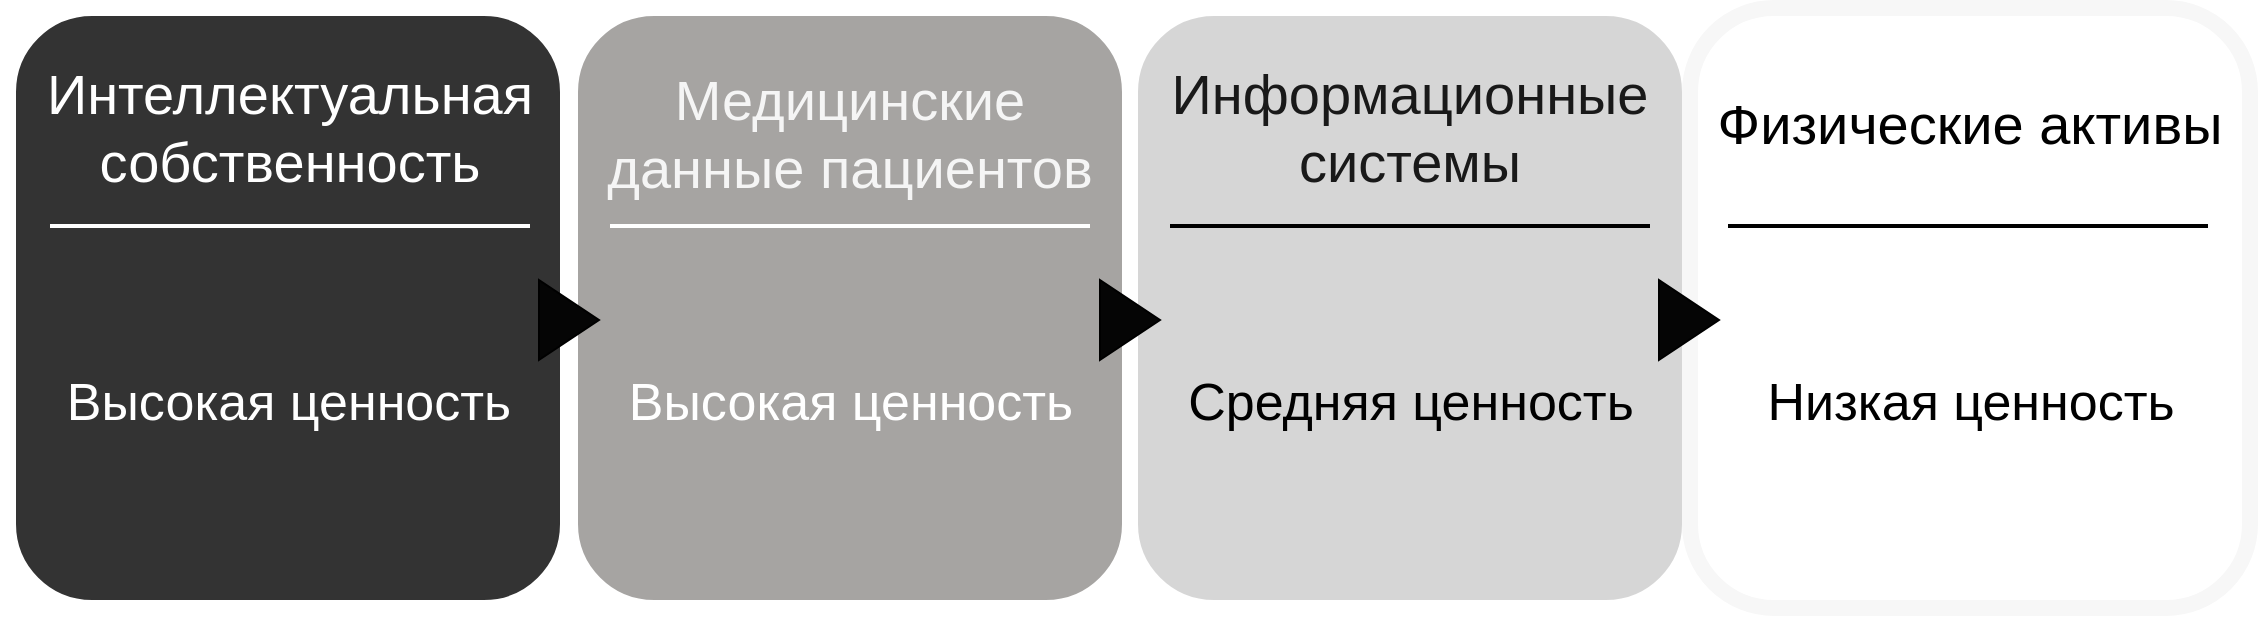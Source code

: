 <mxfile version="24.2.2" type="github">
  <diagram name="Page-1" id="12e1b939-464a-85fe-373e-61e167be1490">
    <mxGraphModel dx="1466" dy="873" grid="1" gridSize="10" guides="1" tooltips="1" connect="1" arrows="1" fold="1" page="1" pageScale="1.5" pageWidth="1169" pageHeight="826" background="none" math="0" shadow="0">
      <root>
        <mxCell id="0" />
        <mxCell id="1" parent="0" />
        <mxCell id="-kn-z4PdYKmyfjnBOpyf-2" value="" style="whiteSpace=wrap;html=1;rounded=1;shadow=0;strokeWidth=8;fontSize=20;align=center;fillColor=#333333;strokeColor=#FFFFFF;" vertex="1" parent="1">
          <mxGeometry x="316" y="850" width="280" height="300" as="geometry" />
        </mxCell>
        <mxCell id="-kn-z4PdYKmyfjnBOpyf-3" value="" style="whiteSpace=wrap;html=1;rounded=1;shadow=0;strokeWidth=8;fontSize=20;align=center;fillColor=#A6A4A2;strokeColor=#FFFFFF;" vertex="1" parent="1">
          <mxGeometry x="597" y="850" width="280" height="300" as="geometry" />
        </mxCell>
        <mxCell id="-kn-z4PdYKmyfjnBOpyf-4" value="" style="whiteSpace=wrap;html=1;rounded=1;shadow=0;strokeWidth=8;fontSize=20;align=center;fillColor=#D6D6D6;strokeColor=#FFFFFF;" vertex="1" parent="1">
          <mxGeometry x="877" y="850" width="280" height="300" as="geometry" />
        </mxCell>
        <mxCell id="-kn-z4PdYKmyfjnBOpyf-5" value="" style="whiteSpace=wrap;html=1;rounded=1;shadow=0;strokeWidth=8;fontSize=20;align=center;strokeColor=#F7F7F7;" vertex="1" parent="1">
          <mxGeometry x="1157" y="850" width="280" height="300" as="geometry" />
        </mxCell>
        <mxCell id="-kn-z4PdYKmyfjnBOpyf-9" value="&lt;font style=&quot;font-size: 26px;&quot;&gt;Высокая ценность&lt;/font&gt;" style="text;html=1;align=center;verticalAlign=middle;resizable=0;points=[];autosize=1;fontColor=#ffffff;fontSize=26;" vertex="1" parent="1">
          <mxGeometry x="331" y="1027" width="250" height="40" as="geometry" />
        </mxCell>
        <mxCell id="-kn-z4PdYKmyfjnBOpyf-13" value="&lt;span lang=&quot;RU&quot; style=&quot;font-weight: 400; text-align: start; font-size: 28px;&quot;&gt;&lt;font color=&quot;#f5f5f5&quot; style=&quot;font-size: 28px;&quot; face=&quot;Helvetica&quot;&gt;Медицинские данные пациентов&lt;/font&gt;&lt;/span&gt;&lt;span style=&quot;color: rgb(0, 0, 0); font-size: 28px; font-weight: 400; text-align: start;&quot;&gt;&lt;/span&gt;" style="text;html=1;strokeColor=none;fillColor=none;align=center;verticalAlign=middle;whiteSpace=wrap;rounded=0;shadow=0;fontSize=28;fontColor=#FFFFFF;fontStyle=1" vertex="1" parent="1">
          <mxGeometry x="597" y="878" width="280" height="70" as="geometry" />
        </mxCell>
        <mxCell id="-kn-z4PdYKmyfjnBOpyf-14" value="" style="line;strokeWidth=2;html=1;rounded=0;shadow=0;fontSize=27;align=center;fillColor=none;strokeColor=#FFFFFF;" vertex="1" parent="1">
          <mxGeometry x="337" y="954" width="240" height="10" as="geometry" />
        </mxCell>
        <mxCell id="-kn-z4PdYKmyfjnBOpyf-15" value="&lt;span style=&quot;font-weight: 400; text-align: start;&quot; lang=&quot;RU&quot;&gt;&lt;font face=&quot;Helvetica&quot; style=&quot;font-size: 28px;&quot;&gt;Интеллектуальная собственность&lt;/font&gt;&lt;/span&gt;&lt;span style=&quot;color: rgb(0, 0, 0); font-size: medium; font-weight: 400; text-align: start;&quot;&gt;&lt;/span&gt;" style="text;html=1;strokeColor=none;fillColor=none;align=center;verticalAlign=middle;whiteSpace=wrap;rounded=0;shadow=0;fontSize=27;fontColor=#FFFFFF;fontStyle=1" vertex="1" parent="1">
          <mxGeometry x="317" y="880" width="280" height="60" as="geometry" />
        </mxCell>
        <mxCell id="-kn-z4PdYKmyfjnBOpyf-16" value="" style="line;strokeWidth=2;html=1;rounded=0;shadow=0;fontSize=27;align=center;fillColor=none;strokeColor=#FFFFFF;" vertex="1" parent="1">
          <mxGeometry x="617" y="954" width="240" height="10" as="geometry" />
        </mxCell>
        <mxCell id="-kn-z4PdYKmyfjnBOpyf-17" value="&lt;span style=&quot;font-weight: 400; text-align: start;&quot; lang=&quot;RU&quot;&gt;&lt;font color=&quot;#191919&quot; face=&quot;Helvetica&quot; style=&quot;font-size: 28px;&quot;&gt;Информационные системы&lt;/font&gt;&lt;/span&gt;&lt;span style=&quot;font-size: medium; font-weight: 400; text-align: start;&quot;&gt;&lt;/span&gt;" style="text;html=1;strokeColor=none;fillColor=none;align=center;verticalAlign=middle;whiteSpace=wrap;rounded=0;shadow=0;fontSize=27;fontColor=#000000;fontStyle=1" vertex="1" parent="1">
          <mxGeometry x="877" y="880" width="280" height="60" as="geometry" />
        </mxCell>
        <mxCell id="-kn-z4PdYKmyfjnBOpyf-18" value="" style="line;strokeWidth=2;html=1;rounded=0;shadow=0;fontSize=27;align=center;fillColor=none;strokeColor=#000000;fontColor=#000000;labelBackgroundColor=#000000;" vertex="1" parent="1">
          <mxGeometry x="897" y="954" width="240" height="10" as="geometry" />
        </mxCell>
        <mxCell id="-kn-z4PdYKmyfjnBOpyf-19" value="&lt;span style=&quot;font-weight: 400; text-align: start;&quot; lang=&quot;RU&quot;&gt;&lt;font face=&quot;Helvetica&quot; style=&quot;font-size: 28px;&quot;&gt;Физические активы&lt;/font&gt;&lt;/span&gt;&lt;span style=&quot;font-size: medium; font-weight: 400; text-align: start;&quot;&gt;&lt;/span&gt;" style="text;html=1;strokeColor=none;fillColor=none;align=center;verticalAlign=middle;whiteSpace=wrap;rounded=0;shadow=0;fontSize=27;fontColor=#000000;fontStyle=1" vertex="1" parent="1">
          <mxGeometry x="1165" y="878" width="264" height="60" as="geometry" />
        </mxCell>
        <mxCell id="-kn-z4PdYKmyfjnBOpyf-20" value="" style="line;strokeWidth=2;html=1;rounded=0;shadow=0;fontSize=27;align=center;fillColor=none;strokeColor=#000000;fontColor=#000000;labelBackgroundColor=#000000;" vertex="1" parent="1">
          <mxGeometry x="1176" y="954" width="240" height="10" as="geometry" />
        </mxCell>
        <mxCell id="-kn-z4PdYKmyfjnBOpyf-21" value="" style="triangle;whiteSpace=wrap;html=1;fillColor=#050505;" vertex="1" parent="1">
          <mxGeometry x="581.5" y="986" width="30" height="40" as="geometry" />
        </mxCell>
        <mxCell id="-kn-z4PdYKmyfjnBOpyf-23" value="" style="triangle;whiteSpace=wrap;html=1;fillColor=#050505;" vertex="1" parent="1">
          <mxGeometry x="862" y="986" width="30" height="40" as="geometry" />
        </mxCell>
        <mxCell id="-kn-z4PdYKmyfjnBOpyf-25" value="" style="triangle;whiteSpace=wrap;html=1;fillColor=#050505;" vertex="1" parent="1">
          <mxGeometry x="1141.5" y="986" width="30" height="40" as="geometry" />
        </mxCell>
        <mxCell id="-kn-z4PdYKmyfjnBOpyf-26" value="&lt;font style=&quot;font-size: 26px;&quot;&gt;Высокая ценность&lt;/font&gt;" style="text;html=1;align=center;verticalAlign=middle;resizable=0;points=[];autosize=1;fontColor=#ffffff;fontSize=26;" vertex="1" parent="1">
          <mxGeometry x="611.5" y="1027" width="250" height="40" as="geometry" />
        </mxCell>
        <mxCell id="-kn-z4PdYKmyfjnBOpyf-27" value="&lt;font style=&quot;font-size: 26px;&quot;&gt;Средняя ценность&lt;/font&gt;" style="text;html=1;align=center;verticalAlign=middle;resizable=0;points=[];autosize=1;fontColor=#000000;fontSize=26;" vertex="1" parent="1">
          <mxGeometry x="891.5" y="1027" width="250" height="40" as="geometry" />
        </mxCell>
        <mxCell id="-kn-z4PdYKmyfjnBOpyf-28" value="&lt;font style=&quot;font-size: 26px;&quot;&gt;Низкая ценность&lt;/font&gt;" style="text;html=1;align=center;verticalAlign=middle;resizable=0;points=[];autosize=1;fontColor=#000000;fontSize=26;" vertex="1" parent="1">
          <mxGeometry x="1182" y="1027" width="230" height="40" as="geometry" />
        </mxCell>
      </root>
    </mxGraphModel>
  </diagram>
</mxfile>
